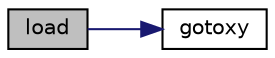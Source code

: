 digraph "load"
{
  edge [fontname="Helvetica",fontsize="10",labelfontname="Helvetica",labelfontsize="10"];
  node [fontname="Helvetica",fontsize="10",shape=record];
  rankdir="LR";
  Node78 [label="load",height=0.2,width=0.4,color="black", fillcolor="grey75", style="filled", fontcolor="black"];
  Node78 -> Node79 [color="midnightblue",fontsize="10",style="solid"];
  Node79 [label="gotoxy",height=0.2,width=0.4,color="black", fillcolor="white", style="filled",URL="$main_8c.html#ae824443b3f661414ba1f2718e17fe97d"];
}
